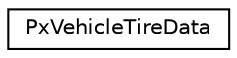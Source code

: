 digraph "Graphical Class Hierarchy"
{
  edge [fontname="Helvetica",fontsize="10",labelfontname="Helvetica",labelfontsize="10"];
  node [fontname="Helvetica",fontsize="10",shape=record];
  rankdir="LR";
  Node0 [label="PxVehicleTireData",height=0.2,width=0.4,color="black", fillcolor="white", style="filled",URL="$classPxVehicleTireData.html"];
}
